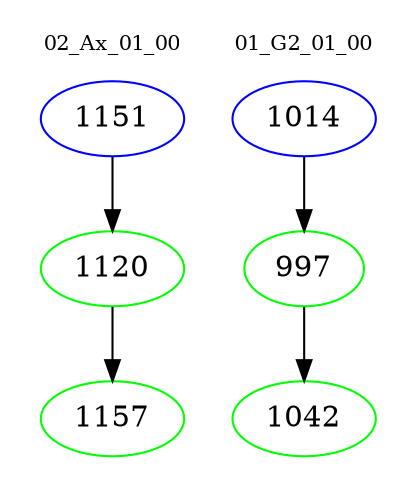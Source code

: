 digraph{
subgraph cluster_0 {
color = white
label = "02_Ax_01_00";
fontsize=10;
T0_1151 [label="1151", color="blue"]
T0_1151 -> T0_1120 [color="black"]
T0_1120 [label="1120", color="green"]
T0_1120 -> T0_1157 [color="black"]
T0_1157 [label="1157", color="green"]
}
subgraph cluster_1 {
color = white
label = "01_G2_01_00";
fontsize=10;
T1_1014 [label="1014", color="blue"]
T1_1014 -> T1_997 [color="black"]
T1_997 [label="997", color="green"]
T1_997 -> T1_1042 [color="black"]
T1_1042 [label="1042", color="green"]
}
}

